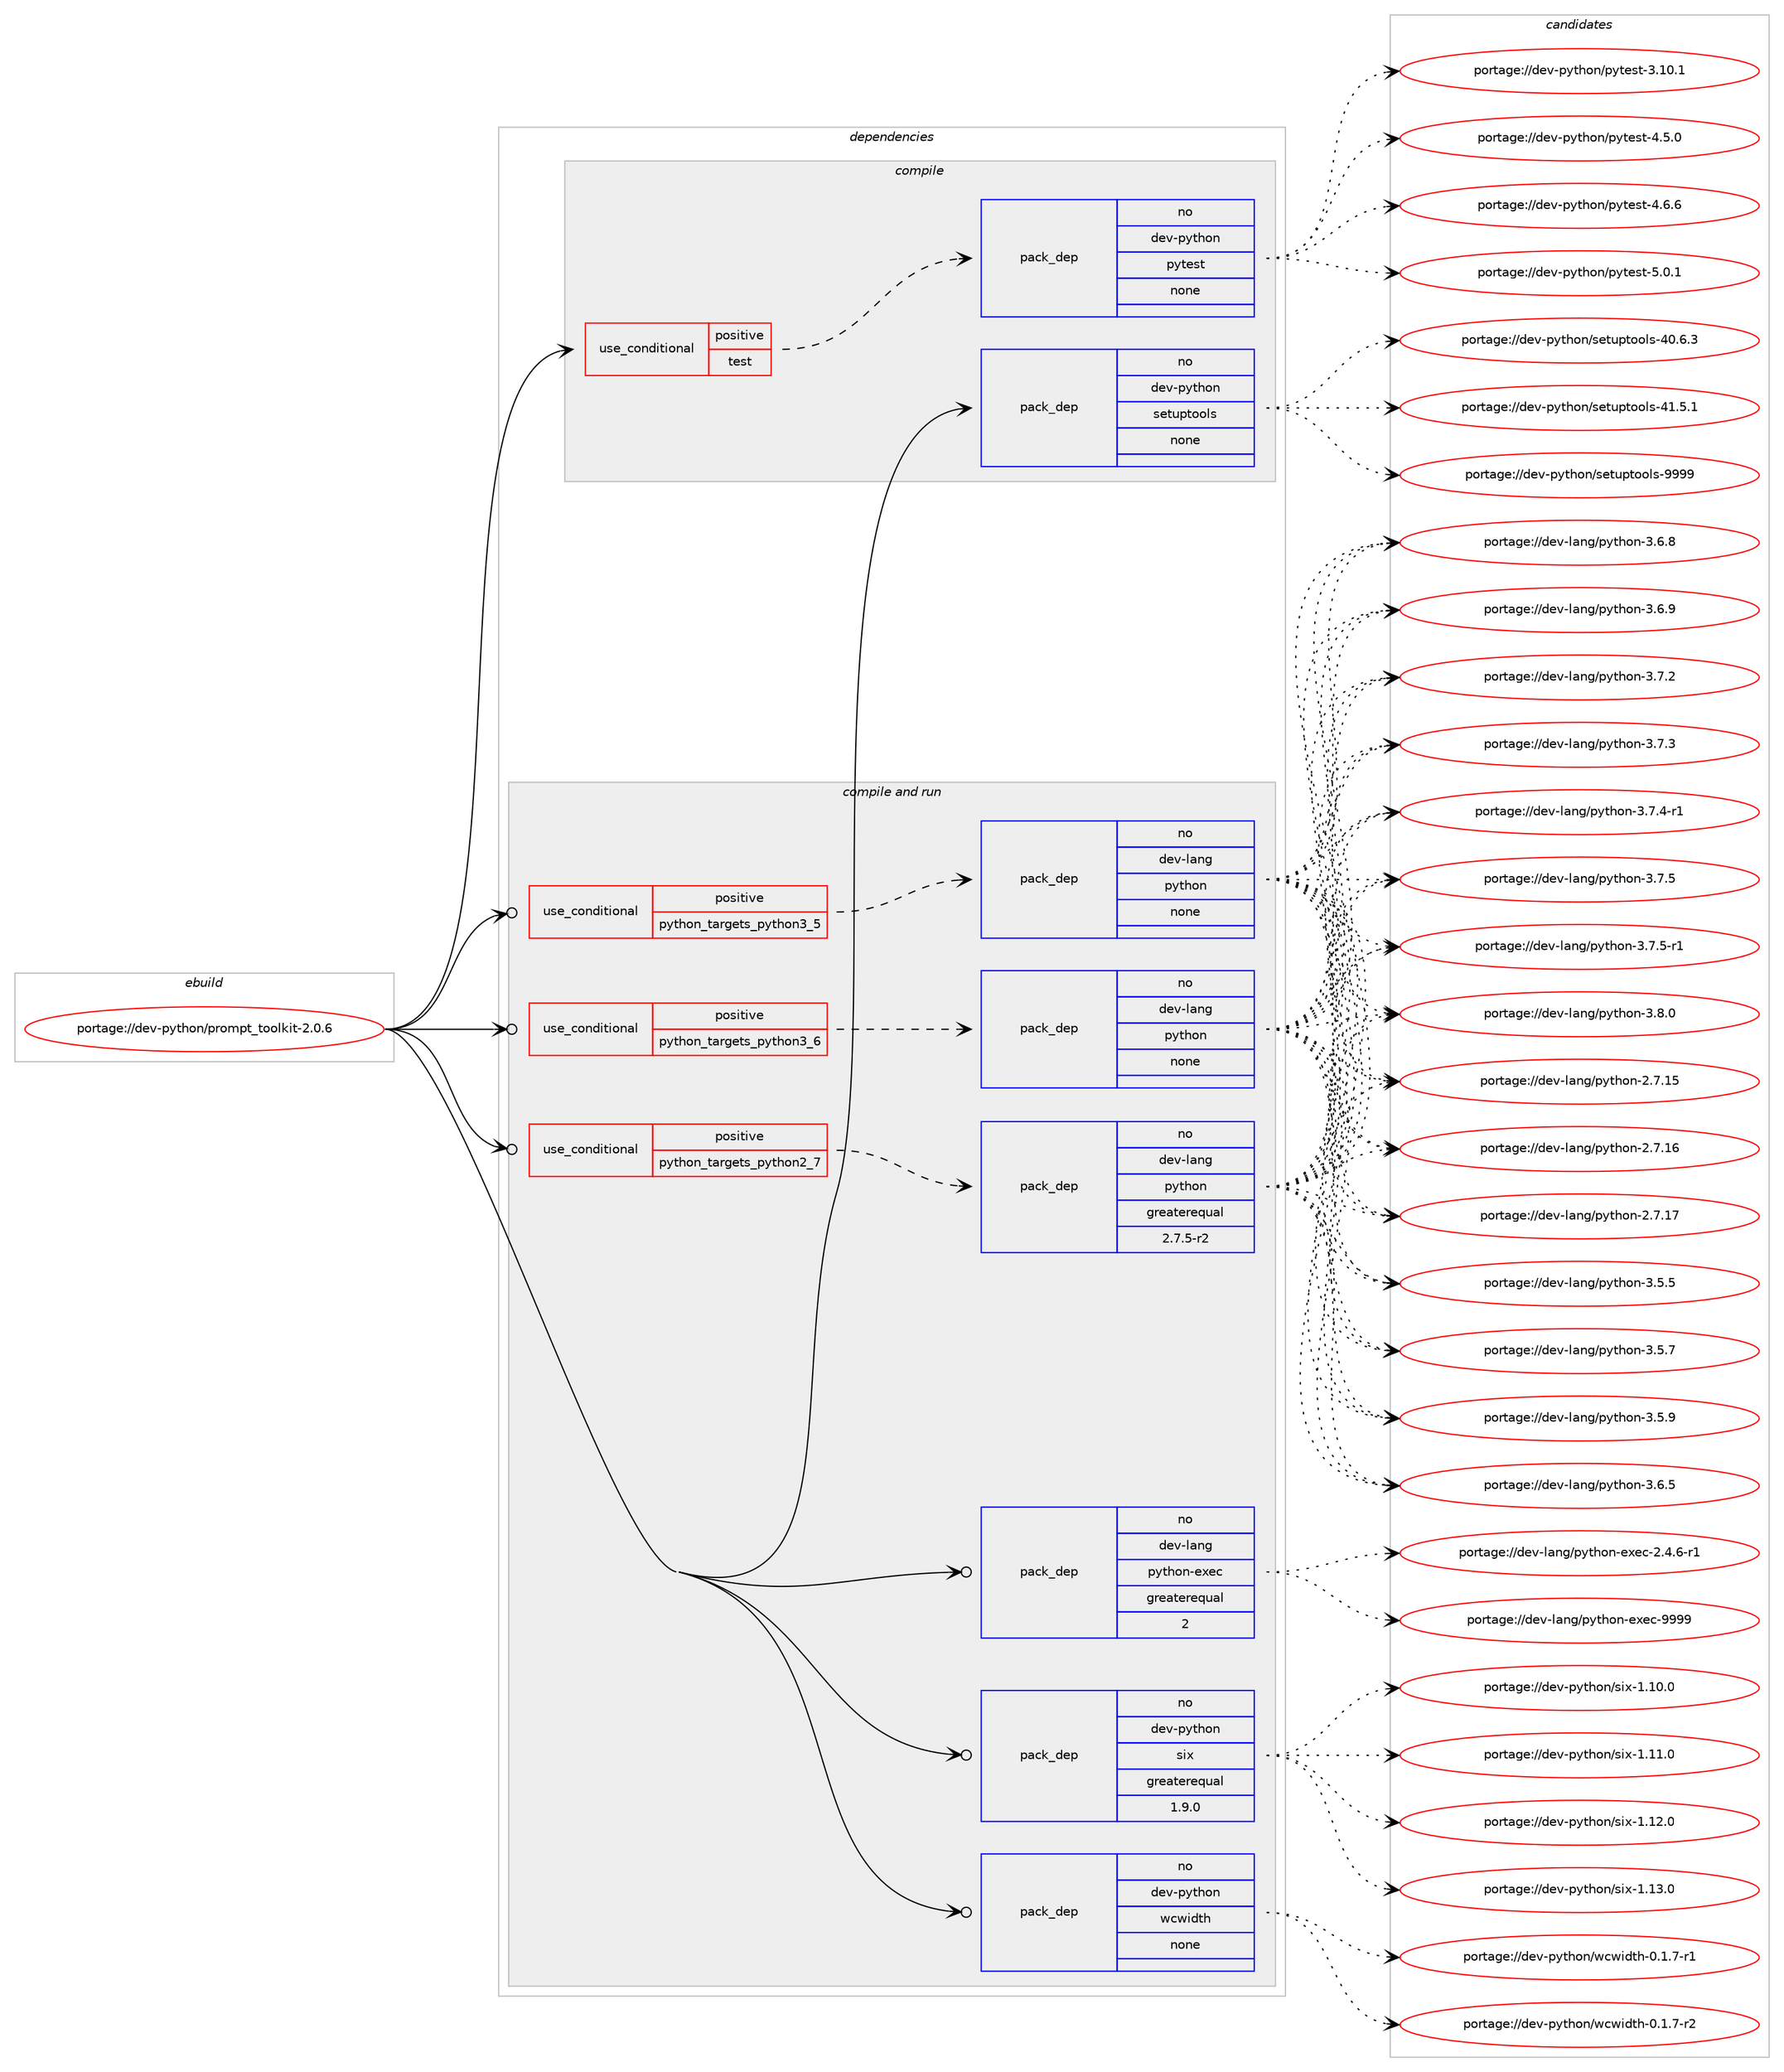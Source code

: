digraph prolog {

# *************
# Graph options
# *************

newrank=true;
concentrate=true;
compound=true;
graph [rankdir=LR,fontname=Helvetica,fontsize=10,ranksep=1.5];#, ranksep=2.5, nodesep=0.2];
edge  [arrowhead=vee];
node  [fontname=Helvetica,fontsize=10];

# **********
# The ebuild
# **********

subgraph cluster_leftcol {
color=gray;
rank=same;
label=<<i>ebuild</i>>;
id [label="portage://dev-python/prompt_toolkit-2.0.6", color=red, width=4, href="../dev-python/prompt_toolkit-2.0.6.svg"];
}

# ****************
# The dependencies
# ****************

subgraph cluster_midcol {
color=gray;
label=<<i>dependencies</i>>;
subgraph cluster_compile {
fillcolor="#eeeeee";
style=filled;
label=<<i>compile</i>>;
subgraph cond34233 {
dependency158065 [label=<<TABLE BORDER="0" CELLBORDER="1" CELLSPACING="0" CELLPADDING="4"><TR><TD ROWSPAN="3" CELLPADDING="10">use_conditional</TD></TR><TR><TD>positive</TD></TR><TR><TD>test</TD></TR></TABLE>>, shape=none, color=red];
subgraph pack120465 {
dependency158066 [label=<<TABLE BORDER="0" CELLBORDER="1" CELLSPACING="0" CELLPADDING="4" WIDTH="220"><TR><TD ROWSPAN="6" CELLPADDING="30">pack_dep</TD></TR><TR><TD WIDTH="110">no</TD></TR><TR><TD>dev-python</TD></TR><TR><TD>pytest</TD></TR><TR><TD>none</TD></TR><TR><TD></TD></TR></TABLE>>, shape=none, color=blue];
}
dependency158065:e -> dependency158066:w [weight=20,style="dashed",arrowhead="vee"];
}
id:e -> dependency158065:w [weight=20,style="solid",arrowhead="vee"];
subgraph pack120466 {
dependency158067 [label=<<TABLE BORDER="0" CELLBORDER="1" CELLSPACING="0" CELLPADDING="4" WIDTH="220"><TR><TD ROWSPAN="6" CELLPADDING="30">pack_dep</TD></TR><TR><TD WIDTH="110">no</TD></TR><TR><TD>dev-python</TD></TR><TR><TD>setuptools</TD></TR><TR><TD>none</TD></TR><TR><TD></TD></TR></TABLE>>, shape=none, color=blue];
}
id:e -> dependency158067:w [weight=20,style="solid",arrowhead="vee"];
}
subgraph cluster_compileandrun {
fillcolor="#eeeeee";
style=filled;
label=<<i>compile and run</i>>;
subgraph cond34234 {
dependency158068 [label=<<TABLE BORDER="0" CELLBORDER="1" CELLSPACING="0" CELLPADDING="4"><TR><TD ROWSPAN="3" CELLPADDING="10">use_conditional</TD></TR><TR><TD>positive</TD></TR><TR><TD>python_targets_python2_7</TD></TR></TABLE>>, shape=none, color=red];
subgraph pack120467 {
dependency158069 [label=<<TABLE BORDER="0" CELLBORDER="1" CELLSPACING="0" CELLPADDING="4" WIDTH="220"><TR><TD ROWSPAN="6" CELLPADDING="30">pack_dep</TD></TR><TR><TD WIDTH="110">no</TD></TR><TR><TD>dev-lang</TD></TR><TR><TD>python</TD></TR><TR><TD>greaterequal</TD></TR><TR><TD>2.7.5-r2</TD></TR></TABLE>>, shape=none, color=blue];
}
dependency158068:e -> dependency158069:w [weight=20,style="dashed",arrowhead="vee"];
}
id:e -> dependency158068:w [weight=20,style="solid",arrowhead="odotvee"];
subgraph cond34235 {
dependency158070 [label=<<TABLE BORDER="0" CELLBORDER="1" CELLSPACING="0" CELLPADDING="4"><TR><TD ROWSPAN="3" CELLPADDING="10">use_conditional</TD></TR><TR><TD>positive</TD></TR><TR><TD>python_targets_python3_5</TD></TR></TABLE>>, shape=none, color=red];
subgraph pack120468 {
dependency158071 [label=<<TABLE BORDER="0" CELLBORDER="1" CELLSPACING="0" CELLPADDING="4" WIDTH="220"><TR><TD ROWSPAN="6" CELLPADDING="30">pack_dep</TD></TR><TR><TD WIDTH="110">no</TD></TR><TR><TD>dev-lang</TD></TR><TR><TD>python</TD></TR><TR><TD>none</TD></TR><TR><TD></TD></TR></TABLE>>, shape=none, color=blue];
}
dependency158070:e -> dependency158071:w [weight=20,style="dashed",arrowhead="vee"];
}
id:e -> dependency158070:w [weight=20,style="solid",arrowhead="odotvee"];
subgraph cond34236 {
dependency158072 [label=<<TABLE BORDER="0" CELLBORDER="1" CELLSPACING="0" CELLPADDING="4"><TR><TD ROWSPAN="3" CELLPADDING="10">use_conditional</TD></TR><TR><TD>positive</TD></TR><TR><TD>python_targets_python3_6</TD></TR></TABLE>>, shape=none, color=red];
subgraph pack120469 {
dependency158073 [label=<<TABLE BORDER="0" CELLBORDER="1" CELLSPACING="0" CELLPADDING="4" WIDTH="220"><TR><TD ROWSPAN="6" CELLPADDING="30">pack_dep</TD></TR><TR><TD WIDTH="110">no</TD></TR><TR><TD>dev-lang</TD></TR><TR><TD>python</TD></TR><TR><TD>none</TD></TR><TR><TD></TD></TR></TABLE>>, shape=none, color=blue];
}
dependency158072:e -> dependency158073:w [weight=20,style="dashed",arrowhead="vee"];
}
id:e -> dependency158072:w [weight=20,style="solid",arrowhead="odotvee"];
subgraph pack120470 {
dependency158074 [label=<<TABLE BORDER="0" CELLBORDER="1" CELLSPACING="0" CELLPADDING="4" WIDTH="220"><TR><TD ROWSPAN="6" CELLPADDING="30">pack_dep</TD></TR><TR><TD WIDTH="110">no</TD></TR><TR><TD>dev-lang</TD></TR><TR><TD>python-exec</TD></TR><TR><TD>greaterequal</TD></TR><TR><TD>2</TD></TR></TABLE>>, shape=none, color=blue];
}
id:e -> dependency158074:w [weight=20,style="solid",arrowhead="odotvee"];
subgraph pack120471 {
dependency158075 [label=<<TABLE BORDER="0" CELLBORDER="1" CELLSPACING="0" CELLPADDING="4" WIDTH="220"><TR><TD ROWSPAN="6" CELLPADDING="30">pack_dep</TD></TR><TR><TD WIDTH="110">no</TD></TR><TR><TD>dev-python</TD></TR><TR><TD>six</TD></TR><TR><TD>greaterequal</TD></TR><TR><TD>1.9.0</TD></TR></TABLE>>, shape=none, color=blue];
}
id:e -> dependency158075:w [weight=20,style="solid",arrowhead="odotvee"];
subgraph pack120472 {
dependency158076 [label=<<TABLE BORDER="0" CELLBORDER="1" CELLSPACING="0" CELLPADDING="4" WIDTH="220"><TR><TD ROWSPAN="6" CELLPADDING="30">pack_dep</TD></TR><TR><TD WIDTH="110">no</TD></TR><TR><TD>dev-python</TD></TR><TR><TD>wcwidth</TD></TR><TR><TD>none</TD></TR><TR><TD></TD></TR></TABLE>>, shape=none, color=blue];
}
id:e -> dependency158076:w [weight=20,style="solid",arrowhead="odotvee"];
}
subgraph cluster_run {
fillcolor="#eeeeee";
style=filled;
label=<<i>run</i>>;
}
}

# **************
# The candidates
# **************

subgraph cluster_choices {
rank=same;
color=gray;
label=<<i>candidates</i>>;

subgraph choice120465 {
color=black;
nodesep=1;
choiceportage100101118451121211161041111104711212111610111511645514649484649 [label="portage://dev-python/pytest-3.10.1", color=red, width=4,href="../dev-python/pytest-3.10.1.svg"];
choiceportage1001011184511212111610411111047112121116101115116455246534648 [label="portage://dev-python/pytest-4.5.0", color=red, width=4,href="../dev-python/pytest-4.5.0.svg"];
choiceportage1001011184511212111610411111047112121116101115116455246544654 [label="portage://dev-python/pytest-4.6.6", color=red, width=4,href="../dev-python/pytest-4.6.6.svg"];
choiceportage1001011184511212111610411111047112121116101115116455346484649 [label="portage://dev-python/pytest-5.0.1", color=red, width=4,href="../dev-python/pytest-5.0.1.svg"];
dependency158066:e -> choiceportage100101118451121211161041111104711212111610111511645514649484649:w [style=dotted,weight="100"];
dependency158066:e -> choiceportage1001011184511212111610411111047112121116101115116455246534648:w [style=dotted,weight="100"];
dependency158066:e -> choiceportage1001011184511212111610411111047112121116101115116455246544654:w [style=dotted,weight="100"];
dependency158066:e -> choiceportage1001011184511212111610411111047112121116101115116455346484649:w [style=dotted,weight="100"];
}
subgraph choice120466 {
color=black;
nodesep=1;
choiceportage100101118451121211161041111104711510111611711211611111110811545524846544651 [label="portage://dev-python/setuptools-40.6.3", color=red, width=4,href="../dev-python/setuptools-40.6.3.svg"];
choiceportage100101118451121211161041111104711510111611711211611111110811545524946534649 [label="portage://dev-python/setuptools-41.5.1", color=red, width=4,href="../dev-python/setuptools-41.5.1.svg"];
choiceportage10010111845112121116104111110471151011161171121161111111081154557575757 [label="portage://dev-python/setuptools-9999", color=red, width=4,href="../dev-python/setuptools-9999.svg"];
dependency158067:e -> choiceportage100101118451121211161041111104711510111611711211611111110811545524846544651:w [style=dotted,weight="100"];
dependency158067:e -> choiceportage100101118451121211161041111104711510111611711211611111110811545524946534649:w [style=dotted,weight="100"];
dependency158067:e -> choiceportage10010111845112121116104111110471151011161171121161111111081154557575757:w [style=dotted,weight="100"];
}
subgraph choice120467 {
color=black;
nodesep=1;
choiceportage10010111845108971101034711212111610411111045504655464953 [label="portage://dev-lang/python-2.7.15", color=red, width=4,href="../dev-lang/python-2.7.15.svg"];
choiceportage10010111845108971101034711212111610411111045504655464954 [label="portage://dev-lang/python-2.7.16", color=red, width=4,href="../dev-lang/python-2.7.16.svg"];
choiceportage10010111845108971101034711212111610411111045504655464955 [label="portage://dev-lang/python-2.7.17", color=red, width=4,href="../dev-lang/python-2.7.17.svg"];
choiceportage100101118451089711010347112121116104111110455146534653 [label="portage://dev-lang/python-3.5.5", color=red, width=4,href="../dev-lang/python-3.5.5.svg"];
choiceportage100101118451089711010347112121116104111110455146534655 [label="portage://dev-lang/python-3.5.7", color=red, width=4,href="../dev-lang/python-3.5.7.svg"];
choiceportage100101118451089711010347112121116104111110455146534657 [label="portage://dev-lang/python-3.5.9", color=red, width=4,href="../dev-lang/python-3.5.9.svg"];
choiceportage100101118451089711010347112121116104111110455146544653 [label="portage://dev-lang/python-3.6.5", color=red, width=4,href="../dev-lang/python-3.6.5.svg"];
choiceportage100101118451089711010347112121116104111110455146544656 [label="portage://dev-lang/python-3.6.8", color=red, width=4,href="../dev-lang/python-3.6.8.svg"];
choiceportage100101118451089711010347112121116104111110455146544657 [label="portage://dev-lang/python-3.6.9", color=red, width=4,href="../dev-lang/python-3.6.9.svg"];
choiceportage100101118451089711010347112121116104111110455146554650 [label="portage://dev-lang/python-3.7.2", color=red, width=4,href="../dev-lang/python-3.7.2.svg"];
choiceportage100101118451089711010347112121116104111110455146554651 [label="portage://dev-lang/python-3.7.3", color=red, width=4,href="../dev-lang/python-3.7.3.svg"];
choiceportage1001011184510897110103471121211161041111104551465546524511449 [label="portage://dev-lang/python-3.7.4-r1", color=red, width=4,href="../dev-lang/python-3.7.4-r1.svg"];
choiceportage100101118451089711010347112121116104111110455146554653 [label="portage://dev-lang/python-3.7.5", color=red, width=4,href="../dev-lang/python-3.7.5.svg"];
choiceportage1001011184510897110103471121211161041111104551465546534511449 [label="portage://dev-lang/python-3.7.5-r1", color=red, width=4,href="../dev-lang/python-3.7.5-r1.svg"];
choiceportage100101118451089711010347112121116104111110455146564648 [label="portage://dev-lang/python-3.8.0", color=red, width=4,href="../dev-lang/python-3.8.0.svg"];
dependency158069:e -> choiceportage10010111845108971101034711212111610411111045504655464953:w [style=dotted,weight="100"];
dependency158069:e -> choiceportage10010111845108971101034711212111610411111045504655464954:w [style=dotted,weight="100"];
dependency158069:e -> choiceportage10010111845108971101034711212111610411111045504655464955:w [style=dotted,weight="100"];
dependency158069:e -> choiceportage100101118451089711010347112121116104111110455146534653:w [style=dotted,weight="100"];
dependency158069:e -> choiceportage100101118451089711010347112121116104111110455146534655:w [style=dotted,weight="100"];
dependency158069:e -> choiceportage100101118451089711010347112121116104111110455146534657:w [style=dotted,weight="100"];
dependency158069:e -> choiceportage100101118451089711010347112121116104111110455146544653:w [style=dotted,weight="100"];
dependency158069:e -> choiceportage100101118451089711010347112121116104111110455146544656:w [style=dotted,weight="100"];
dependency158069:e -> choiceportage100101118451089711010347112121116104111110455146544657:w [style=dotted,weight="100"];
dependency158069:e -> choiceportage100101118451089711010347112121116104111110455146554650:w [style=dotted,weight="100"];
dependency158069:e -> choiceportage100101118451089711010347112121116104111110455146554651:w [style=dotted,weight="100"];
dependency158069:e -> choiceportage1001011184510897110103471121211161041111104551465546524511449:w [style=dotted,weight="100"];
dependency158069:e -> choiceportage100101118451089711010347112121116104111110455146554653:w [style=dotted,weight="100"];
dependency158069:e -> choiceportage1001011184510897110103471121211161041111104551465546534511449:w [style=dotted,weight="100"];
dependency158069:e -> choiceportage100101118451089711010347112121116104111110455146564648:w [style=dotted,weight="100"];
}
subgraph choice120468 {
color=black;
nodesep=1;
choiceportage10010111845108971101034711212111610411111045504655464953 [label="portage://dev-lang/python-2.7.15", color=red, width=4,href="../dev-lang/python-2.7.15.svg"];
choiceportage10010111845108971101034711212111610411111045504655464954 [label="portage://dev-lang/python-2.7.16", color=red, width=4,href="../dev-lang/python-2.7.16.svg"];
choiceportage10010111845108971101034711212111610411111045504655464955 [label="portage://dev-lang/python-2.7.17", color=red, width=4,href="../dev-lang/python-2.7.17.svg"];
choiceportage100101118451089711010347112121116104111110455146534653 [label="portage://dev-lang/python-3.5.5", color=red, width=4,href="../dev-lang/python-3.5.5.svg"];
choiceportage100101118451089711010347112121116104111110455146534655 [label="portage://dev-lang/python-3.5.7", color=red, width=4,href="../dev-lang/python-3.5.7.svg"];
choiceportage100101118451089711010347112121116104111110455146534657 [label="portage://dev-lang/python-3.5.9", color=red, width=4,href="../dev-lang/python-3.5.9.svg"];
choiceportage100101118451089711010347112121116104111110455146544653 [label="portage://dev-lang/python-3.6.5", color=red, width=4,href="../dev-lang/python-3.6.5.svg"];
choiceportage100101118451089711010347112121116104111110455146544656 [label="portage://dev-lang/python-3.6.8", color=red, width=4,href="../dev-lang/python-3.6.8.svg"];
choiceportage100101118451089711010347112121116104111110455146544657 [label="portage://dev-lang/python-3.6.9", color=red, width=4,href="../dev-lang/python-3.6.9.svg"];
choiceportage100101118451089711010347112121116104111110455146554650 [label="portage://dev-lang/python-3.7.2", color=red, width=4,href="../dev-lang/python-3.7.2.svg"];
choiceportage100101118451089711010347112121116104111110455146554651 [label="portage://dev-lang/python-3.7.3", color=red, width=4,href="../dev-lang/python-3.7.3.svg"];
choiceportage1001011184510897110103471121211161041111104551465546524511449 [label="portage://dev-lang/python-3.7.4-r1", color=red, width=4,href="../dev-lang/python-3.7.4-r1.svg"];
choiceportage100101118451089711010347112121116104111110455146554653 [label="portage://dev-lang/python-3.7.5", color=red, width=4,href="../dev-lang/python-3.7.5.svg"];
choiceportage1001011184510897110103471121211161041111104551465546534511449 [label="portage://dev-lang/python-3.7.5-r1", color=red, width=4,href="../dev-lang/python-3.7.5-r1.svg"];
choiceportage100101118451089711010347112121116104111110455146564648 [label="portage://dev-lang/python-3.8.0", color=red, width=4,href="../dev-lang/python-3.8.0.svg"];
dependency158071:e -> choiceportage10010111845108971101034711212111610411111045504655464953:w [style=dotted,weight="100"];
dependency158071:e -> choiceportage10010111845108971101034711212111610411111045504655464954:w [style=dotted,weight="100"];
dependency158071:e -> choiceportage10010111845108971101034711212111610411111045504655464955:w [style=dotted,weight="100"];
dependency158071:e -> choiceportage100101118451089711010347112121116104111110455146534653:w [style=dotted,weight="100"];
dependency158071:e -> choiceportage100101118451089711010347112121116104111110455146534655:w [style=dotted,weight="100"];
dependency158071:e -> choiceportage100101118451089711010347112121116104111110455146534657:w [style=dotted,weight="100"];
dependency158071:e -> choiceportage100101118451089711010347112121116104111110455146544653:w [style=dotted,weight="100"];
dependency158071:e -> choiceportage100101118451089711010347112121116104111110455146544656:w [style=dotted,weight="100"];
dependency158071:e -> choiceportage100101118451089711010347112121116104111110455146544657:w [style=dotted,weight="100"];
dependency158071:e -> choiceportage100101118451089711010347112121116104111110455146554650:w [style=dotted,weight="100"];
dependency158071:e -> choiceportage100101118451089711010347112121116104111110455146554651:w [style=dotted,weight="100"];
dependency158071:e -> choiceportage1001011184510897110103471121211161041111104551465546524511449:w [style=dotted,weight="100"];
dependency158071:e -> choiceportage100101118451089711010347112121116104111110455146554653:w [style=dotted,weight="100"];
dependency158071:e -> choiceportage1001011184510897110103471121211161041111104551465546534511449:w [style=dotted,weight="100"];
dependency158071:e -> choiceportage100101118451089711010347112121116104111110455146564648:w [style=dotted,weight="100"];
}
subgraph choice120469 {
color=black;
nodesep=1;
choiceportage10010111845108971101034711212111610411111045504655464953 [label="portage://dev-lang/python-2.7.15", color=red, width=4,href="../dev-lang/python-2.7.15.svg"];
choiceportage10010111845108971101034711212111610411111045504655464954 [label="portage://dev-lang/python-2.7.16", color=red, width=4,href="../dev-lang/python-2.7.16.svg"];
choiceportage10010111845108971101034711212111610411111045504655464955 [label="portage://dev-lang/python-2.7.17", color=red, width=4,href="../dev-lang/python-2.7.17.svg"];
choiceportage100101118451089711010347112121116104111110455146534653 [label="portage://dev-lang/python-3.5.5", color=red, width=4,href="../dev-lang/python-3.5.5.svg"];
choiceportage100101118451089711010347112121116104111110455146534655 [label="portage://dev-lang/python-3.5.7", color=red, width=4,href="../dev-lang/python-3.5.7.svg"];
choiceportage100101118451089711010347112121116104111110455146534657 [label="portage://dev-lang/python-3.5.9", color=red, width=4,href="../dev-lang/python-3.5.9.svg"];
choiceportage100101118451089711010347112121116104111110455146544653 [label="portage://dev-lang/python-3.6.5", color=red, width=4,href="../dev-lang/python-3.6.5.svg"];
choiceportage100101118451089711010347112121116104111110455146544656 [label="portage://dev-lang/python-3.6.8", color=red, width=4,href="../dev-lang/python-3.6.8.svg"];
choiceportage100101118451089711010347112121116104111110455146544657 [label="portage://dev-lang/python-3.6.9", color=red, width=4,href="../dev-lang/python-3.6.9.svg"];
choiceportage100101118451089711010347112121116104111110455146554650 [label="portage://dev-lang/python-3.7.2", color=red, width=4,href="../dev-lang/python-3.7.2.svg"];
choiceportage100101118451089711010347112121116104111110455146554651 [label="portage://dev-lang/python-3.7.3", color=red, width=4,href="../dev-lang/python-3.7.3.svg"];
choiceportage1001011184510897110103471121211161041111104551465546524511449 [label="portage://dev-lang/python-3.7.4-r1", color=red, width=4,href="../dev-lang/python-3.7.4-r1.svg"];
choiceportage100101118451089711010347112121116104111110455146554653 [label="portage://dev-lang/python-3.7.5", color=red, width=4,href="../dev-lang/python-3.7.5.svg"];
choiceportage1001011184510897110103471121211161041111104551465546534511449 [label="portage://dev-lang/python-3.7.5-r1", color=red, width=4,href="../dev-lang/python-3.7.5-r1.svg"];
choiceportage100101118451089711010347112121116104111110455146564648 [label="portage://dev-lang/python-3.8.0", color=red, width=4,href="../dev-lang/python-3.8.0.svg"];
dependency158073:e -> choiceportage10010111845108971101034711212111610411111045504655464953:w [style=dotted,weight="100"];
dependency158073:e -> choiceportage10010111845108971101034711212111610411111045504655464954:w [style=dotted,weight="100"];
dependency158073:e -> choiceportage10010111845108971101034711212111610411111045504655464955:w [style=dotted,weight="100"];
dependency158073:e -> choiceportage100101118451089711010347112121116104111110455146534653:w [style=dotted,weight="100"];
dependency158073:e -> choiceportage100101118451089711010347112121116104111110455146534655:w [style=dotted,weight="100"];
dependency158073:e -> choiceportage100101118451089711010347112121116104111110455146534657:w [style=dotted,weight="100"];
dependency158073:e -> choiceportage100101118451089711010347112121116104111110455146544653:w [style=dotted,weight="100"];
dependency158073:e -> choiceportage100101118451089711010347112121116104111110455146544656:w [style=dotted,weight="100"];
dependency158073:e -> choiceportage100101118451089711010347112121116104111110455146544657:w [style=dotted,weight="100"];
dependency158073:e -> choiceportage100101118451089711010347112121116104111110455146554650:w [style=dotted,weight="100"];
dependency158073:e -> choiceportage100101118451089711010347112121116104111110455146554651:w [style=dotted,weight="100"];
dependency158073:e -> choiceportage1001011184510897110103471121211161041111104551465546524511449:w [style=dotted,weight="100"];
dependency158073:e -> choiceportage100101118451089711010347112121116104111110455146554653:w [style=dotted,weight="100"];
dependency158073:e -> choiceportage1001011184510897110103471121211161041111104551465546534511449:w [style=dotted,weight="100"];
dependency158073:e -> choiceportage100101118451089711010347112121116104111110455146564648:w [style=dotted,weight="100"];
}
subgraph choice120470 {
color=black;
nodesep=1;
choiceportage10010111845108971101034711212111610411111045101120101994550465246544511449 [label="portage://dev-lang/python-exec-2.4.6-r1", color=red, width=4,href="../dev-lang/python-exec-2.4.6-r1.svg"];
choiceportage10010111845108971101034711212111610411111045101120101994557575757 [label="portage://dev-lang/python-exec-9999", color=red, width=4,href="../dev-lang/python-exec-9999.svg"];
dependency158074:e -> choiceportage10010111845108971101034711212111610411111045101120101994550465246544511449:w [style=dotted,weight="100"];
dependency158074:e -> choiceportage10010111845108971101034711212111610411111045101120101994557575757:w [style=dotted,weight="100"];
}
subgraph choice120471 {
color=black;
nodesep=1;
choiceportage100101118451121211161041111104711510512045494649484648 [label="portage://dev-python/six-1.10.0", color=red, width=4,href="../dev-python/six-1.10.0.svg"];
choiceportage100101118451121211161041111104711510512045494649494648 [label="portage://dev-python/six-1.11.0", color=red, width=4,href="../dev-python/six-1.11.0.svg"];
choiceportage100101118451121211161041111104711510512045494649504648 [label="portage://dev-python/six-1.12.0", color=red, width=4,href="../dev-python/six-1.12.0.svg"];
choiceportage100101118451121211161041111104711510512045494649514648 [label="portage://dev-python/six-1.13.0", color=red, width=4,href="../dev-python/six-1.13.0.svg"];
dependency158075:e -> choiceportage100101118451121211161041111104711510512045494649484648:w [style=dotted,weight="100"];
dependency158075:e -> choiceportage100101118451121211161041111104711510512045494649494648:w [style=dotted,weight="100"];
dependency158075:e -> choiceportage100101118451121211161041111104711510512045494649504648:w [style=dotted,weight="100"];
dependency158075:e -> choiceportage100101118451121211161041111104711510512045494649514648:w [style=dotted,weight="100"];
}
subgraph choice120472 {
color=black;
nodesep=1;
choiceportage1001011184511212111610411111047119991191051001161044548464946554511449 [label="portage://dev-python/wcwidth-0.1.7-r1", color=red, width=4,href="../dev-python/wcwidth-0.1.7-r1.svg"];
choiceportage1001011184511212111610411111047119991191051001161044548464946554511450 [label="portage://dev-python/wcwidth-0.1.7-r2", color=red, width=4,href="../dev-python/wcwidth-0.1.7-r2.svg"];
dependency158076:e -> choiceportage1001011184511212111610411111047119991191051001161044548464946554511449:w [style=dotted,weight="100"];
dependency158076:e -> choiceportage1001011184511212111610411111047119991191051001161044548464946554511450:w [style=dotted,weight="100"];
}
}

}
